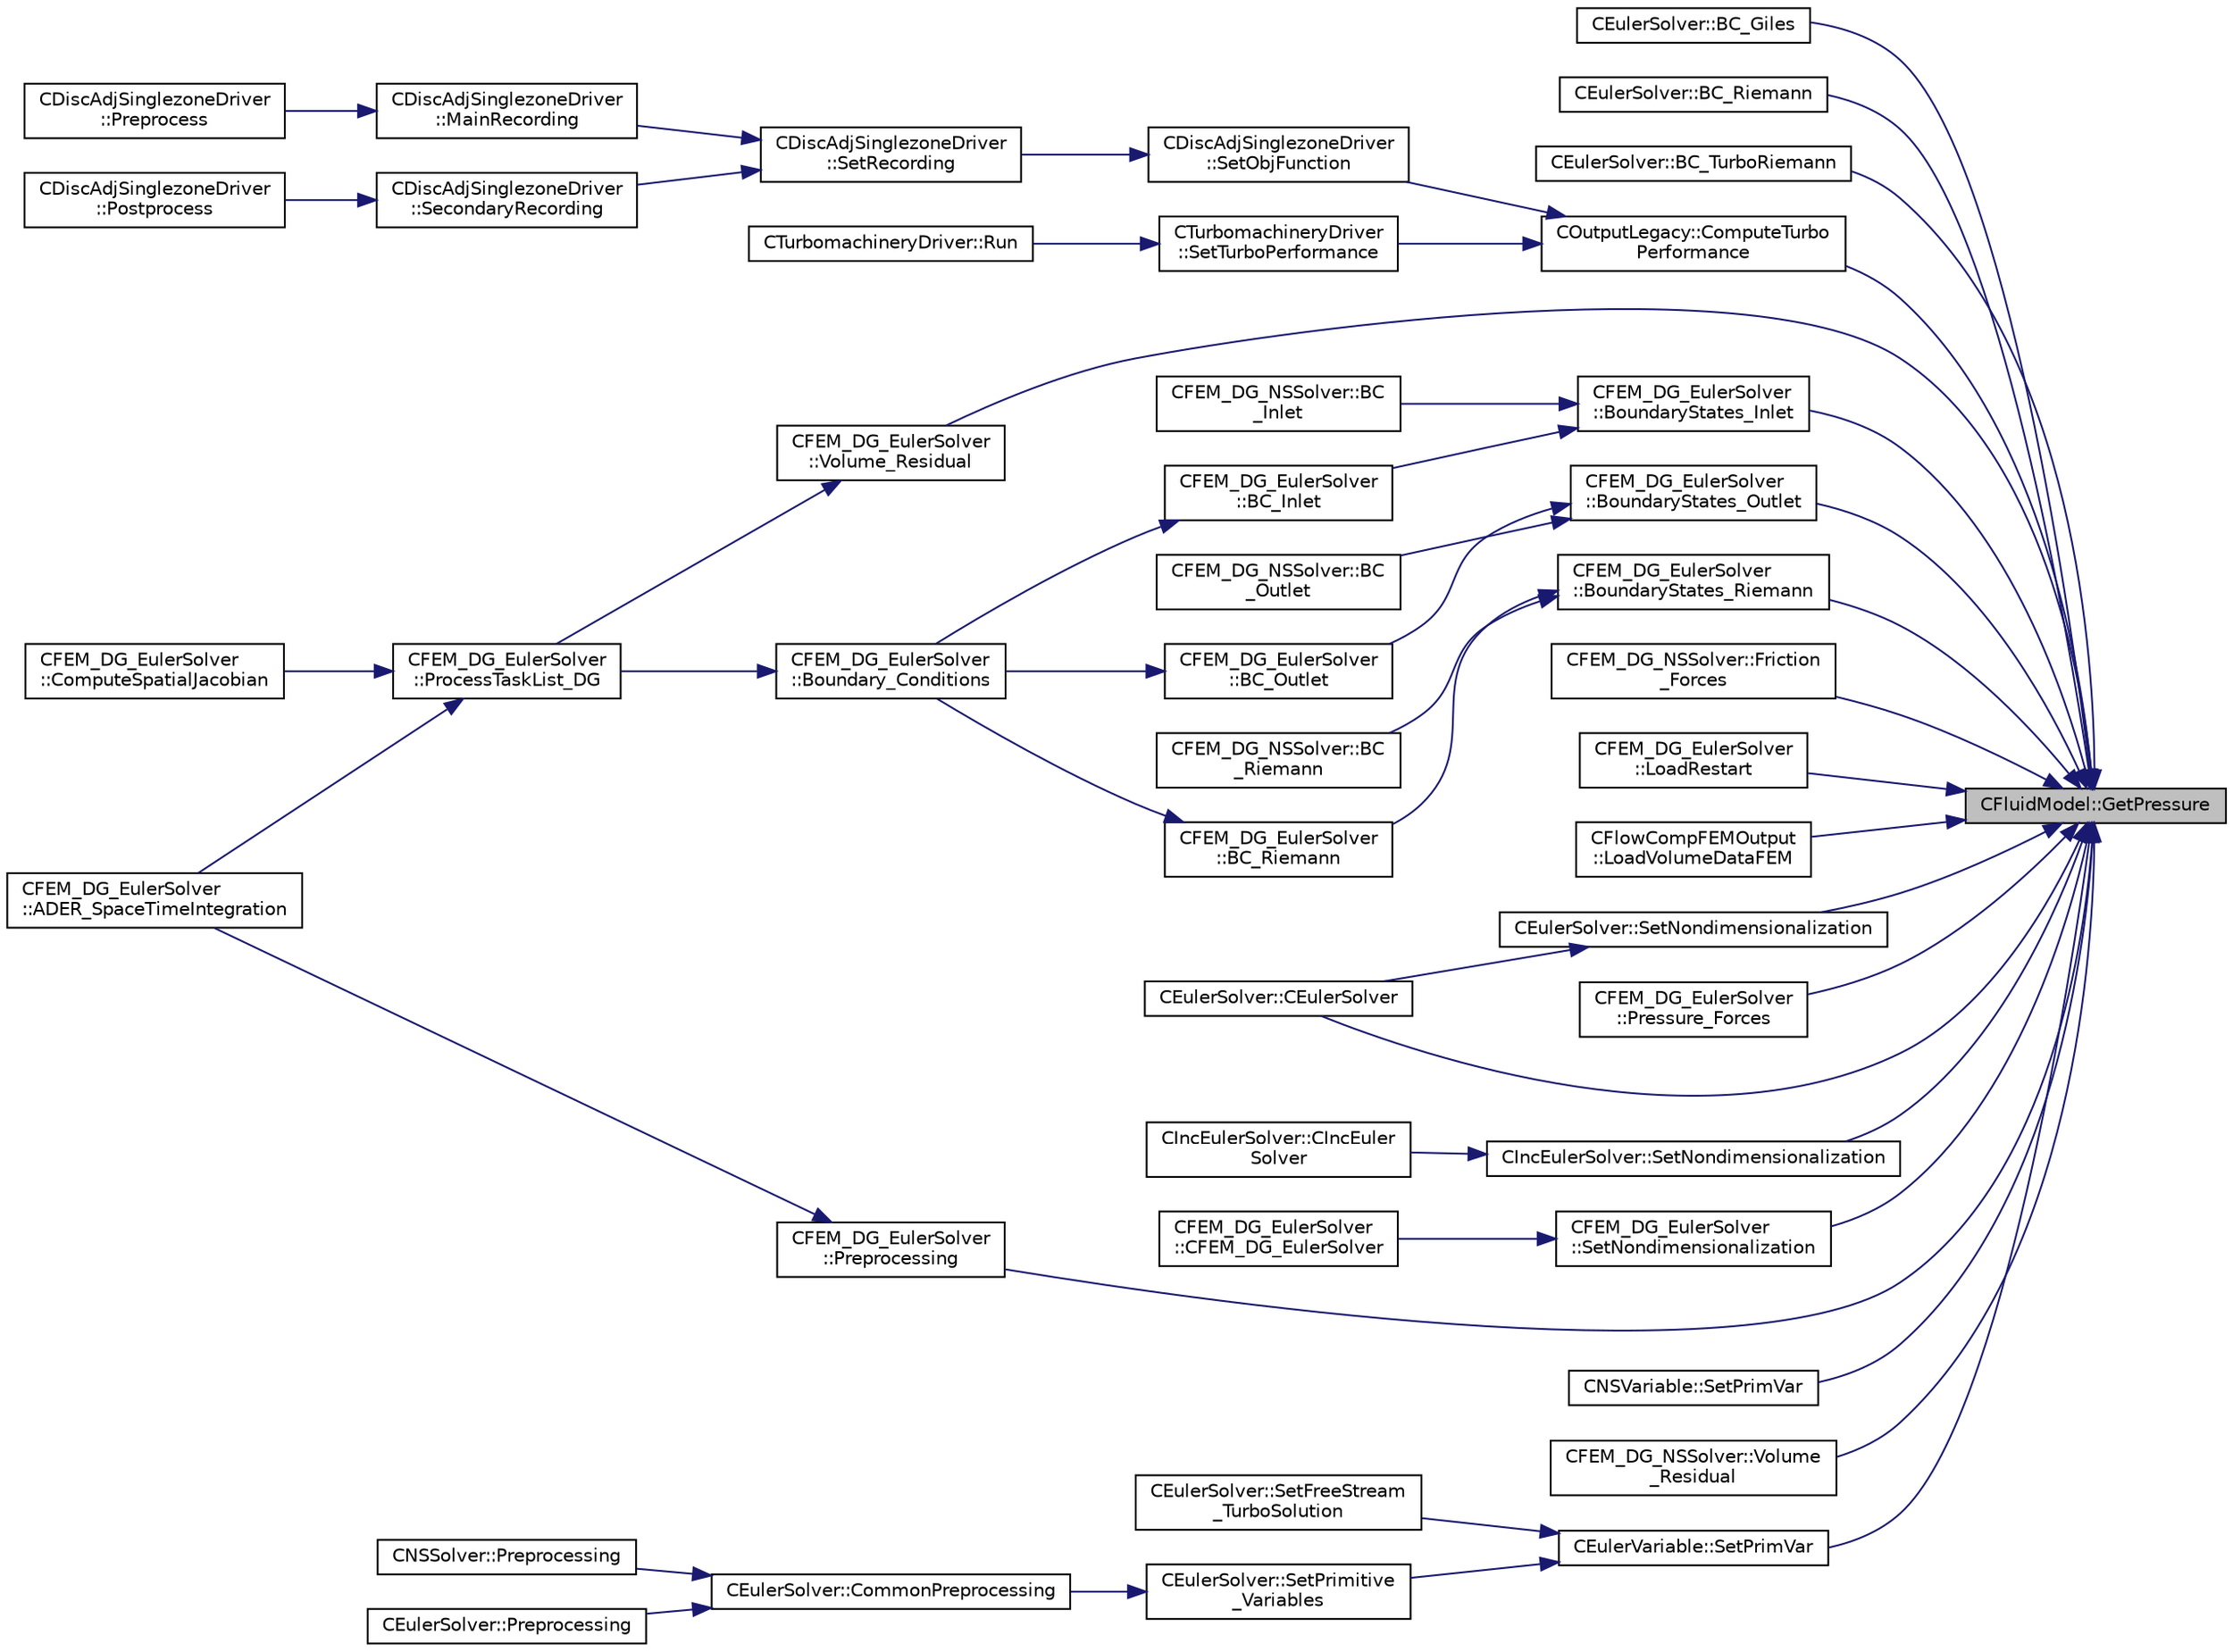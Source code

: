 digraph "CFluidModel::GetPressure"
{
 // LATEX_PDF_SIZE
  edge [fontname="Helvetica",fontsize="10",labelfontname="Helvetica",labelfontsize="10"];
  node [fontname="Helvetica",fontsize="10",shape=record];
  rankdir="RL";
  Node1 [label="CFluidModel::GetPressure",height=0.2,width=0.4,color="black", fillcolor="grey75", style="filled", fontcolor="black",tooltip="Get fluid pressure."];
  Node1 -> Node2 [dir="back",color="midnightblue",fontsize="10",style="solid",fontname="Helvetica"];
  Node2 [label="CEulerSolver::BC_Giles",height=0.2,width=0.4,color="black", fillcolor="white", style="filled",URL="$classCEulerSolver.html#a40fad0a57e8dcba8a8f4d4fa8eab02f0",tooltip="Impose the boundary condition using characteristic recostruction."];
  Node1 -> Node3 [dir="back",color="midnightblue",fontsize="10",style="solid",fontname="Helvetica"];
  Node3 [label="CEulerSolver::BC_Riemann",height=0.2,width=0.4,color="black", fillcolor="white", style="filled",URL="$classCEulerSolver.html#a4ad4a65b3fc5a51b1561436736f7f7ca",tooltip="Impose the boundary condition using characteristic recostruction."];
  Node1 -> Node4 [dir="back",color="midnightblue",fontsize="10",style="solid",fontname="Helvetica"];
  Node4 [label="CEulerSolver::BC_TurboRiemann",height=0.2,width=0.4,color="black", fillcolor="white", style="filled",URL="$classCEulerSolver.html#a8e036f2dff1d945d814c93a74159a3cc",tooltip="Impose the boundary condition using characteristic recostruction."];
  Node1 -> Node5 [dir="back",color="midnightblue",fontsize="10",style="solid",fontname="Helvetica"];
  Node5 [label="CFEM_DG_EulerSolver\l::BoundaryStates_Inlet",height=0.2,width=0.4,color="black", fillcolor="white", style="filled",URL="$classCFEM__DG__EulerSolver.html#af993f01423bbb8e24b8c2bb565bf55eb",tooltip="Function, which computes the boundary states in the integration points of the boundary face by applyi..."];
  Node5 -> Node6 [dir="back",color="midnightblue",fontsize="10",style="solid",fontname="Helvetica"];
  Node6 [label="CFEM_DG_NSSolver::BC\l_Inlet",height=0.2,width=0.4,color="black", fillcolor="white", style="filled",URL="$classCFEM__DG__NSSolver.html#a08d05db7c9f0a94dec17ab1eecd5c44d",tooltip="Impose the subsonic inlet boundary condition."];
  Node5 -> Node7 [dir="back",color="midnightblue",fontsize="10",style="solid",fontname="Helvetica"];
  Node7 [label="CFEM_DG_EulerSolver\l::BC_Inlet",height=0.2,width=0.4,color="black", fillcolor="white", style="filled",URL="$classCFEM__DG__EulerSolver.html#ade8441a575543603f4e4218fb52e33a2",tooltip="Impose the subsonic inlet boundary condition. It is a virtual function, because for Navier-Stokes it ..."];
  Node7 -> Node8 [dir="back",color="midnightblue",fontsize="10",style="solid",fontname="Helvetica"];
  Node8 [label="CFEM_DG_EulerSolver\l::Boundary_Conditions",height=0.2,width=0.4,color="black", fillcolor="white", style="filled",URL="$classCFEM__DG__EulerSolver.html#ae37f8eba6d7793bc4edb5de6e26f992d",tooltip="Function, which computes the spatial residual for the DG discretization."];
  Node8 -> Node9 [dir="back",color="midnightblue",fontsize="10",style="solid",fontname="Helvetica"];
  Node9 [label="CFEM_DG_EulerSolver\l::ProcessTaskList_DG",height=0.2,width=0.4,color="black", fillcolor="white", style="filled",URL="$classCFEM__DG__EulerSolver.html#ae807ca68b2d465020b63d617d54e339a",tooltip="Function, which processes the list of tasks to be executed by the DG solver."];
  Node9 -> Node10 [dir="back",color="midnightblue",fontsize="10",style="solid",fontname="Helvetica"];
  Node10 [label="CFEM_DG_EulerSolver\l::ADER_SpaceTimeIntegration",height=0.2,width=0.4,color="black", fillcolor="white", style="filled",URL="$classCFEM__DG__EulerSolver.html#a0fe3772f40c29248f26fb08fa215af4e",tooltip="Function, to carry out the space time integration for ADER with time accurate local time stepping."];
  Node9 -> Node11 [dir="back",color="midnightblue",fontsize="10",style="solid",fontname="Helvetica"];
  Node11 [label="CFEM_DG_EulerSolver\l::ComputeSpatialJacobian",height=0.2,width=0.4,color="black", fillcolor="white", style="filled",URL="$classCFEM__DG__EulerSolver.html#a370cb798d700bb080b52ec22834f78da",tooltip="Function, which controls the computation of the spatial Jacobian."];
  Node1 -> Node12 [dir="back",color="midnightblue",fontsize="10",style="solid",fontname="Helvetica"];
  Node12 [label="CFEM_DG_EulerSolver\l::BoundaryStates_Outlet",height=0.2,width=0.4,color="black", fillcolor="white", style="filled",URL="$classCFEM__DG__EulerSolver.html#a3233306f97b6173c5c109cae04a4c9be",tooltip="Function, which computes the boundary states in the integration points of the boundary face by applyi..."];
  Node12 -> Node13 [dir="back",color="midnightblue",fontsize="10",style="solid",fontname="Helvetica"];
  Node13 [label="CFEM_DG_NSSolver::BC\l_Outlet",height=0.2,width=0.4,color="black", fillcolor="white", style="filled",URL="$classCFEM__DG__NSSolver.html#afa7d6c1243dd1f7a29408f272c26b02d",tooltip="Impose the outlet boundary condition."];
  Node12 -> Node14 [dir="back",color="midnightblue",fontsize="10",style="solid",fontname="Helvetica"];
  Node14 [label="CFEM_DG_EulerSolver\l::BC_Outlet",height=0.2,width=0.4,color="black", fillcolor="white", style="filled",URL="$classCFEM__DG__EulerSolver.html#a869796e928f7618ea7f47d9ebc80cf76",tooltip="Impose the outlet boundary condition.It is a virtual function, because for Navier-Stokes it is overwr..."];
  Node14 -> Node8 [dir="back",color="midnightblue",fontsize="10",style="solid",fontname="Helvetica"];
  Node1 -> Node15 [dir="back",color="midnightblue",fontsize="10",style="solid",fontname="Helvetica"];
  Node15 [label="CFEM_DG_EulerSolver\l::BoundaryStates_Riemann",height=0.2,width=0.4,color="black", fillcolor="white", style="filled",URL="$classCFEM__DG__EulerSolver.html#a5bfdc0bca1daa8e5d716d4fc3c7f5867",tooltip="Function, which computes the boundary states in the integration points of the boundary face by applyi..."];
  Node15 -> Node16 [dir="back",color="midnightblue",fontsize="10",style="solid",fontname="Helvetica"];
  Node16 [label="CFEM_DG_NSSolver::BC\l_Riemann",height=0.2,width=0.4,color="black", fillcolor="white", style="filled",URL="$classCFEM__DG__NSSolver.html#a22b8079ccea001f1a35d236bfb2750d4",tooltip="Impose the boundary condition using characteristic reconstruction."];
  Node15 -> Node17 [dir="back",color="midnightblue",fontsize="10",style="solid",fontname="Helvetica"];
  Node17 [label="CFEM_DG_EulerSolver\l::BC_Riemann",height=0.2,width=0.4,color="black", fillcolor="white", style="filled",URL="$classCFEM__DG__EulerSolver.html#aaff04081aba8d9e24f0e615161e8020f",tooltip="Impose the boundary condition using characteristic reconstruction. It is a virtual function,..."];
  Node17 -> Node8 [dir="back",color="midnightblue",fontsize="10",style="solid",fontname="Helvetica"];
  Node1 -> Node18 [dir="back",color="midnightblue",fontsize="10",style="solid",fontname="Helvetica"];
  Node18 [label="CEulerSolver::CEulerSolver",height=0.2,width=0.4,color="black", fillcolor="white", style="filled",URL="$classCEulerSolver.html#acb987947b2e76a9900605cb5fee72460",tooltip="Main constructor of this class."];
  Node1 -> Node19 [dir="back",color="midnightblue",fontsize="10",style="solid",fontname="Helvetica"];
  Node19 [label="COutputLegacy::ComputeTurbo\lPerformance",height=0.2,width=0.4,color="black", fillcolor="white", style="filled",URL="$classCOutputLegacy.html#a870a4170d6099c1f7c589596e20d2079",tooltip="Compute ."];
  Node19 -> Node20 [dir="back",color="midnightblue",fontsize="10",style="solid",fontname="Helvetica"];
  Node20 [label="CDiscAdjSinglezoneDriver\l::SetObjFunction",height=0.2,width=0.4,color="black", fillcolor="white", style="filled",URL="$classCDiscAdjSinglezoneDriver.html#aea0513ac808106c6a92be610b3b17a6a",tooltip="Set the objective function."];
  Node20 -> Node21 [dir="back",color="midnightblue",fontsize="10",style="solid",fontname="Helvetica"];
  Node21 [label="CDiscAdjSinglezoneDriver\l::SetRecording",height=0.2,width=0.4,color="black", fillcolor="white", style="filled",URL="$classCDiscAdjSinglezoneDriver.html#ac5a9bbc8bf431a06a4ec315a514c9428",tooltip="Record one iteration of a flow iteration in within multiple zones."];
  Node21 -> Node22 [dir="back",color="midnightblue",fontsize="10",style="solid",fontname="Helvetica"];
  Node22 [label="CDiscAdjSinglezoneDriver\l::MainRecording",height=0.2,width=0.4,color="black", fillcolor="white", style="filled",URL="$classCDiscAdjSinglezoneDriver.html#af4087bc4859a336b67555336d8f28aaf",tooltip="Record the main computational path."];
  Node22 -> Node23 [dir="back",color="midnightblue",fontsize="10",style="solid",fontname="Helvetica"];
  Node23 [label="CDiscAdjSinglezoneDriver\l::Preprocess",height=0.2,width=0.4,color="black", fillcolor="white", style="filled",URL="$classCDiscAdjSinglezoneDriver.html#a231f69c77c922207c235930508b1db67",tooltip="Preprocess the single-zone iteration."];
  Node21 -> Node24 [dir="back",color="midnightblue",fontsize="10",style="solid",fontname="Helvetica"];
  Node24 [label="CDiscAdjSinglezoneDriver\l::SecondaryRecording",height=0.2,width=0.4,color="black", fillcolor="white", style="filled",URL="$classCDiscAdjSinglezoneDriver.html#ad328a74dd89ed2e335b22c4bf2b53cb0",tooltip="Record the secondary computational path."];
  Node24 -> Node25 [dir="back",color="midnightblue",fontsize="10",style="solid",fontname="Helvetica"];
  Node25 [label="CDiscAdjSinglezoneDriver\l::Postprocess",height=0.2,width=0.4,color="black", fillcolor="white", style="filled",URL="$classCDiscAdjSinglezoneDriver.html#a8646cc443849a97868c59003066bb850",tooltip="Postprocess the adjoint iteration for ZONE_0."];
  Node19 -> Node26 [dir="back",color="midnightblue",fontsize="10",style="solid",fontname="Helvetica"];
  Node26 [label="CTurbomachineryDriver\l::SetTurboPerformance",height=0.2,width=0.4,color="black", fillcolor="white", style="filled",URL="$classCTurbomachineryDriver.html#a5f79f6d56a18a557d1afce41629ec743",tooltip="Set Mixing Plane interface within multiple zones."];
  Node26 -> Node27 [dir="back",color="midnightblue",fontsize="10",style="solid",fontname="Helvetica"];
  Node27 [label="CTurbomachineryDriver::Run",height=0.2,width=0.4,color="black", fillcolor="white", style="filled",URL="$classCTurbomachineryDriver.html#ab7014fa08e7f173449b42cd0dc43498d",tooltip="Run a single iteration of the physics within multiple zones."];
  Node1 -> Node28 [dir="back",color="midnightblue",fontsize="10",style="solid",fontname="Helvetica"];
  Node28 [label="CFEM_DG_NSSolver::Friction\l_Forces",height=0.2,width=0.4,color="black", fillcolor="white", style="filled",URL="$classCFEM__DG__NSSolver.html#a5118d674e7eb6f4865fb53f6f20eac1c",tooltip="Compute the viscous forces and all the addimensional coefficients."];
  Node1 -> Node29 [dir="back",color="midnightblue",fontsize="10",style="solid",fontname="Helvetica"];
  Node29 [label="CFEM_DG_EulerSolver\l::LoadRestart",height=0.2,width=0.4,color="black", fillcolor="white", style="filled",URL="$classCFEM__DG__EulerSolver.html#ab1a14528918d93d2f96c827a9f8bcd57",tooltip="Load a solution from a restart file."];
  Node1 -> Node30 [dir="back",color="midnightblue",fontsize="10",style="solid",fontname="Helvetica"];
  Node30 [label="CFlowCompFEMOutput\l::LoadVolumeDataFEM",height=0.2,width=0.4,color="black", fillcolor="white", style="filled",URL="$classCFlowCompFEMOutput.html#ab3512aede5c10673392abc7e7a56d149",tooltip="Set the values of the volume output fields for a point."];
  Node1 -> Node31 [dir="back",color="midnightblue",fontsize="10",style="solid",fontname="Helvetica"];
  Node31 [label="CFEM_DG_EulerSolver\l::Preprocessing",height=0.2,width=0.4,color="black", fillcolor="white", style="filled",URL="$classCFEM__DG__EulerSolver.html#acfd3f253f2b9f37d236df40ff18a8c4c",tooltip="Compute primitive variables and their gradients."];
  Node31 -> Node10 [dir="back",color="midnightblue",fontsize="10",style="solid",fontname="Helvetica"];
  Node1 -> Node32 [dir="back",color="midnightblue",fontsize="10",style="solid",fontname="Helvetica"];
  Node32 [label="CFEM_DG_EulerSolver\l::Pressure_Forces",height=0.2,width=0.4,color="black", fillcolor="white", style="filled",URL="$classCFEM__DG__EulerSolver.html#a218c89d657364d7282515fec1d2453bc",tooltip="Compute the pressure forces and all the adimensional coefficients."];
  Node1 -> Node33 [dir="back",color="midnightblue",fontsize="10",style="solid",fontname="Helvetica"];
  Node33 [label="CIncEulerSolver::SetNondimensionalization",height=0.2,width=0.4,color="black", fillcolor="white", style="filled",URL="$classCIncEulerSolver.html#a2cffaa24417cb3803d36d38b3874d6d0",tooltip="Set the solver nondimensionalization."];
  Node33 -> Node34 [dir="back",color="midnightblue",fontsize="10",style="solid",fontname="Helvetica"];
  Node34 [label="CIncEulerSolver::CIncEuler\lSolver",height=0.2,width=0.4,color="black", fillcolor="white", style="filled",URL="$classCIncEulerSolver.html#a2a0c72c1d1d79e45c69da03e01f6281a",tooltip="Constructor of the class."];
  Node1 -> Node35 [dir="back",color="midnightblue",fontsize="10",style="solid",fontname="Helvetica"];
  Node35 [label="CEulerSolver::SetNondimensionalization",height=0.2,width=0.4,color="black", fillcolor="white", style="filled",URL="$classCEulerSolver.html#a1c633d6e77fefb2e76308e2ba0af0c2c",tooltip="Set the solver nondimensionalization."];
  Node35 -> Node18 [dir="back",color="midnightblue",fontsize="10",style="solid",fontname="Helvetica"];
  Node1 -> Node36 [dir="back",color="midnightblue",fontsize="10",style="solid",fontname="Helvetica"];
  Node36 [label="CFEM_DG_EulerSolver\l::SetNondimensionalization",height=0.2,width=0.4,color="black", fillcolor="white", style="filled",URL="$classCFEM__DG__EulerSolver.html#a31316dc2fe564329d9bb372961b10a3a",tooltip="Set the fluid solver nondimensionalization."];
  Node36 -> Node37 [dir="back",color="midnightblue",fontsize="10",style="solid",fontname="Helvetica"];
  Node37 [label="CFEM_DG_EulerSolver\l::CFEM_DG_EulerSolver",height=0.2,width=0.4,color="black", fillcolor="white", style="filled",URL="$classCFEM__DG__EulerSolver.html#a70d30ef9e7cd7620d54ec73f4b1ed28c",tooltip=" "];
  Node1 -> Node38 [dir="back",color="midnightblue",fontsize="10",style="solid",fontname="Helvetica"];
  Node38 [label="CEulerVariable::SetPrimVar",height=0.2,width=0.4,color="black", fillcolor="white", style="filled",URL="$classCEulerVariable.html#a674dd196e3eed72a762eedec72b534fc",tooltip="Set all the primitive variables for compressible flows."];
  Node38 -> Node39 [dir="back",color="midnightblue",fontsize="10",style="solid",fontname="Helvetica"];
  Node39 [label="CEulerSolver::SetFreeStream\l_TurboSolution",height=0.2,width=0.4,color="black", fillcolor="white", style="filled",URL="$classCEulerSolver.html#aba587fb4b29f6925b9a669b0f31d449f",tooltip="Set the solution using the Freestream values."];
  Node38 -> Node40 [dir="back",color="midnightblue",fontsize="10",style="solid",fontname="Helvetica"];
  Node40 [label="CEulerSolver::SetPrimitive\l_Variables",height=0.2,width=0.4,color="black", fillcolor="white", style="filled",URL="$classCEulerSolver.html#a5ca2856cb7c17dcef0012c82677816f4",tooltip="Compute the velocity^2, SoundSpeed, Pressure, Enthalpy, Viscosity."];
  Node40 -> Node41 [dir="back",color="midnightblue",fontsize="10",style="solid",fontname="Helvetica"];
  Node41 [label="CEulerSolver::CommonPreprocessing",height=0.2,width=0.4,color="black", fillcolor="white", style="filled",URL="$classCEulerSolver.html#a0d6f93feba8d6aad18edf3594213042b",tooltip="Preprocessing actions common to the Euler and NS solvers."];
  Node41 -> Node42 [dir="back",color="midnightblue",fontsize="10",style="solid",fontname="Helvetica"];
  Node42 [label="CNSSolver::Preprocessing",height=0.2,width=0.4,color="black", fillcolor="white", style="filled",URL="$classCNSSolver.html#af83e7cb773797239cdc98fc4d202d32f",tooltip="Restart residual and compute gradients."];
  Node41 -> Node43 [dir="back",color="midnightblue",fontsize="10",style="solid",fontname="Helvetica"];
  Node43 [label="CEulerSolver::Preprocessing",height=0.2,width=0.4,color="black", fillcolor="white", style="filled",URL="$classCEulerSolver.html#ab08b6aa95648e7ab973f9f247fe54b31",tooltip="Compute primitive variables and their gradients."];
  Node1 -> Node44 [dir="back",color="midnightblue",fontsize="10",style="solid",fontname="Helvetica"];
  Node44 [label="CNSVariable::SetPrimVar",height=0.2,width=0.4,color="black", fillcolor="white", style="filled",URL="$classCNSVariable.html#a0db8c1ede5090174259a69548d20c9fe",tooltip="Set all the primitive variables for compressible flows."];
  Node1 -> Node45 [dir="back",color="midnightblue",fontsize="10",style="solid",fontname="Helvetica"];
  Node45 [label="CFEM_DG_NSSolver::Volume\l_Residual",height=0.2,width=0.4,color="black", fillcolor="white", style="filled",URL="$classCFEM__DG__NSSolver.html#ace5ac45857734f2e764b4072249e5c2d",tooltip="Compute the volume contributions to the spatial residual."];
  Node1 -> Node46 [dir="back",color="midnightblue",fontsize="10",style="solid",fontname="Helvetica"];
  Node46 [label="CFEM_DG_EulerSolver\l::Volume_Residual",height=0.2,width=0.4,color="black", fillcolor="white", style="filled",URL="$classCFEM__DG__EulerSolver.html#ae6c2fff0649a4d8fd723ee9776778003",tooltip="Compute the volume contributions to the spatial residual. It is a virtual function,..."];
  Node46 -> Node9 [dir="back",color="midnightblue",fontsize="10",style="solid",fontname="Helvetica"];
}
